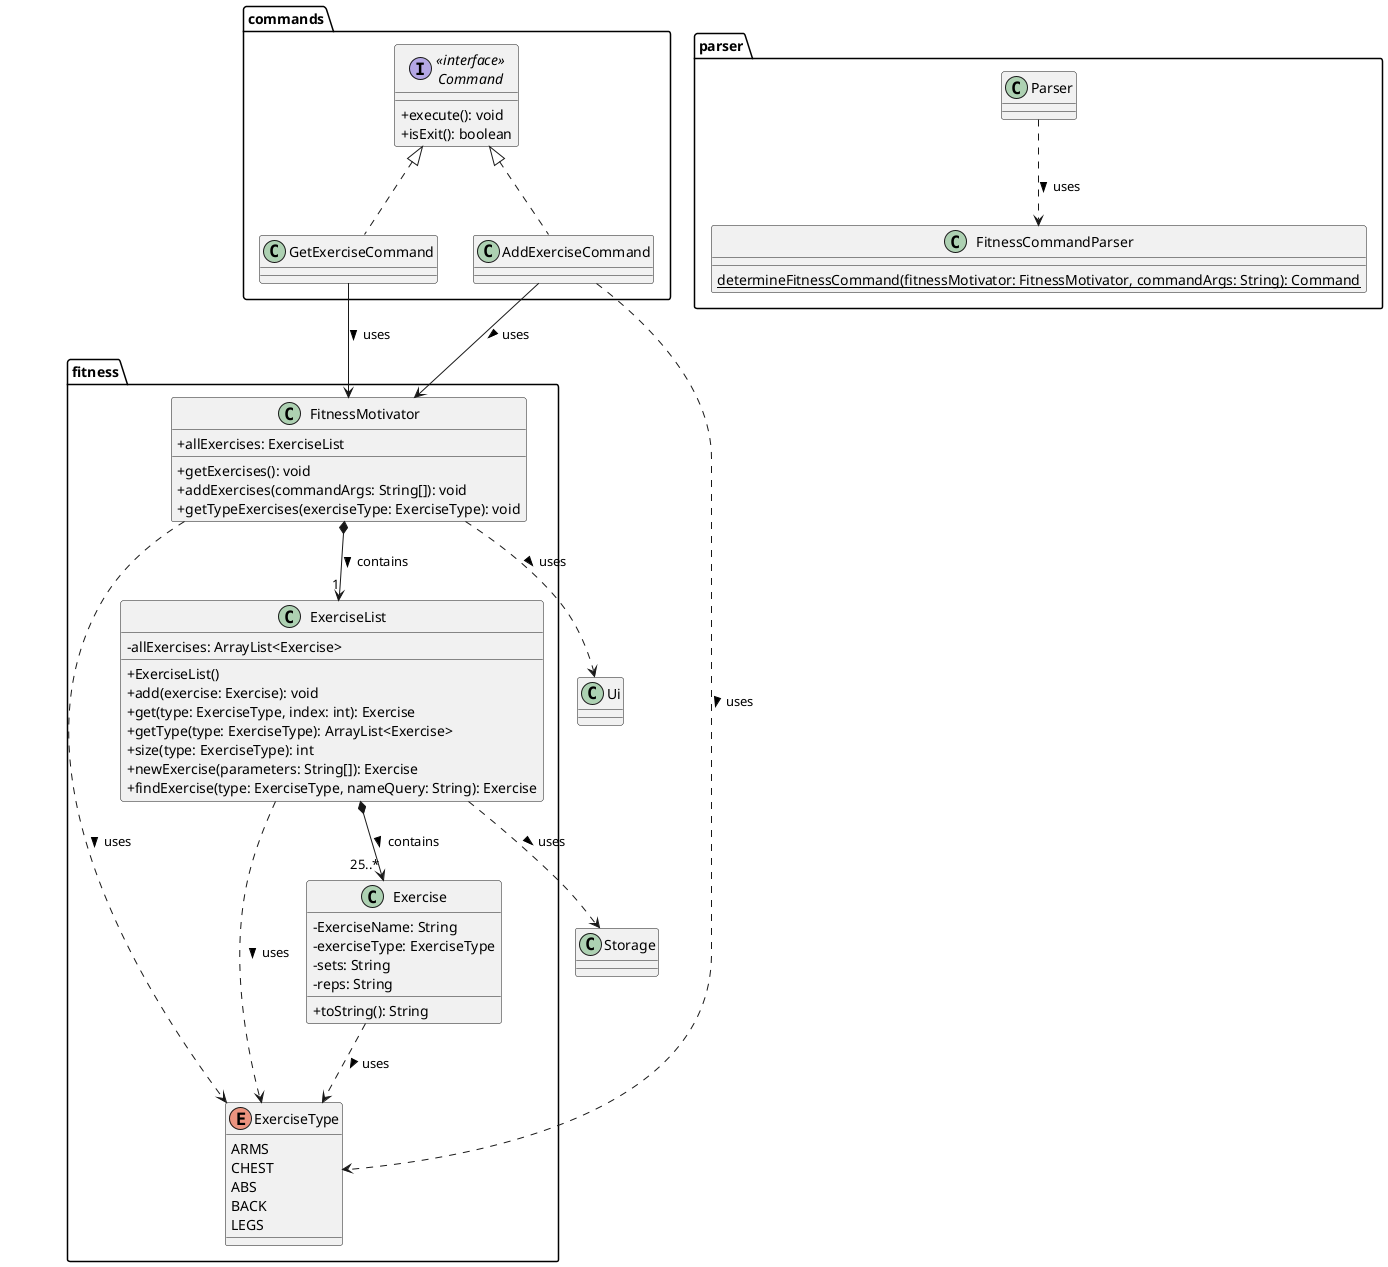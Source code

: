 @startuml

skinparam classAttributeIconSize 0

package parser {
    class FitnessCommandParser {
        {Static} determineFitnessCommand(fitnessMotivator: FitnessMotivator, commandArgs: String): Command
    }

    class Parser {
    }
}

package commands {
    interface "<<interface>>\nCommand" as Command {
        + execute(): void
        + isExit(): boolean
    }

    class AddExerciseCommand implements Command {
    }

    class GetExerciseCommand implements Command {
    }
}

package fitness {
    class FitnessMotivator {
        + allExercises: ExerciseList
        + getExercises(): void
        + addExercises(commandArgs: String[]): void
        + getTypeExercises(exerciseType: ExerciseType): void
    }

    class ExerciseList {
        - allExercises: ArrayList<Exercise>
        + ExerciseList()
        + add(exercise: Exercise): void
        + get(type: ExerciseType, index: int): Exercise
        + getType(type: ExerciseType): ArrayList<Exercise>
        + size(type: ExerciseType): int
        + newExercise(parameters: String[]): Exercise
        + findExercise(type: ExerciseType, nameQuery: String): Exercise
    }

    class Exercise {
        - ExerciseName: String
        - exerciseType: ExerciseType
        - sets: String
        - reps: String
        + toString(): String
    }

    enum ExerciseType {
        ARMS
        CHEST
        ABS
        BACK
        LEGS
    }
}

class Storage {
}

class Ui {
}

Parser ..> FitnessCommandParser : uses >

AddExerciseCommand --> FitnessMotivator : uses >
AddExerciseCommand ..> ExerciseType : uses >
GetExerciseCommand --> FitnessMotivator : uses >

FitnessMotivator *--> "1" ExerciseList : contains >

Exercise ..> ExerciseType : uses >
ExerciseList ..> ExerciseType : uses >
FitnessMotivator ..> ExerciseType : uses >

ExerciseList *--> "25..*" Exercise : contains >

ExerciseList ..> Storage : uses >

FitnessMotivator ..> Ui : uses >

@enduml
